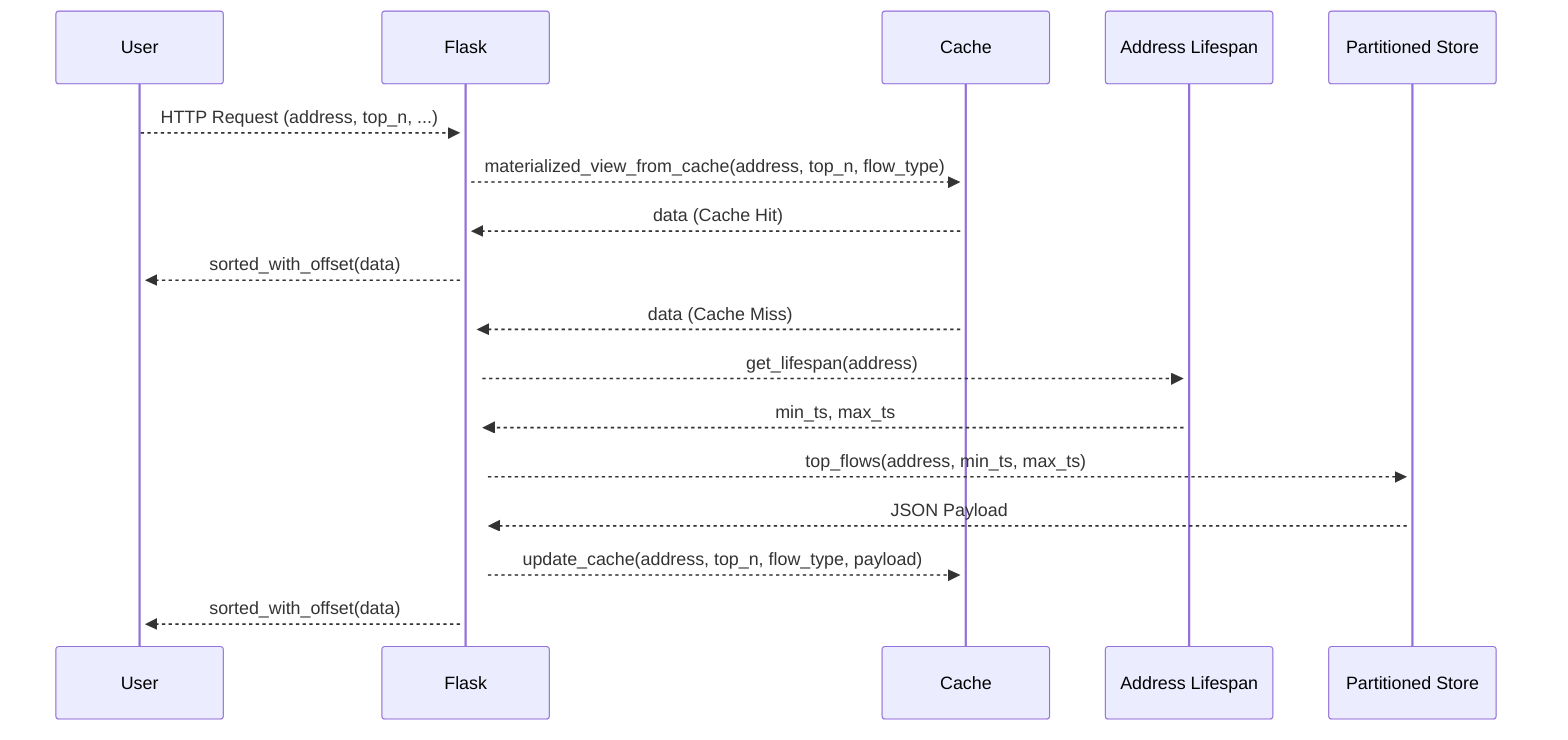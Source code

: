 sequenceDiagram
    User-->>+Flask: HTTP Request (address, top_n, ...)
    Flask-->>+Cache: materialized_view_from_cache(address, top_n, flow_type)
    Cache-->>+Flask: data (Cache Hit)
    Flask-->>+User: sorted_with_offset(data)
    Cache-->>+Flask: data (Cache Miss)
    Flask-->>+Address Lifespan: get_lifespan(address)
    Address Lifespan-->>+Flask: min_ts, max_ts
    Flask-->>+Partitioned Store: top_flows(address, min_ts, max_ts)
    Partitioned Store-->>Flask: JSON Payload
    Flask-->>+Cache: update_cache(address, top_n, flow_type, payload)
    Flask-->>+User: sorted_with_offset(data)